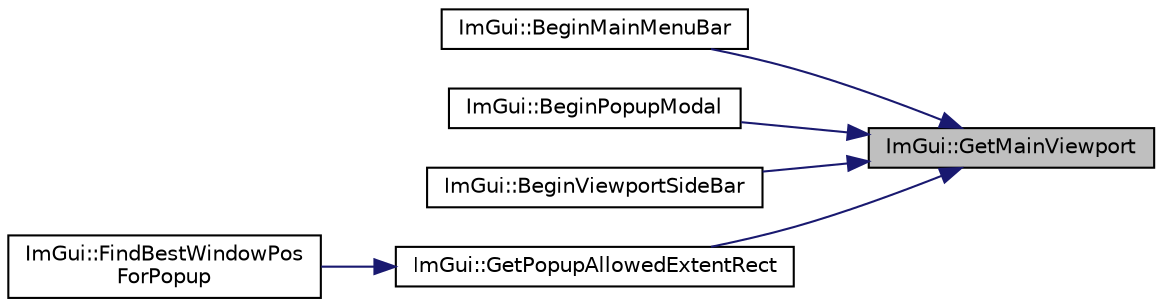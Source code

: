 digraph "ImGui::GetMainViewport"
{
 // LATEX_PDF_SIZE
  edge [fontname="Helvetica",fontsize="10",labelfontname="Helvetica",labelfontsize="10"];
  node [fontname="Helvetica",fontsize="10",shape=record];
  rankdir="RL";
  Node1 [label="ImGui::GetMainViewport",height=0.2,width=0.4,color="black", fillcolor="grey75", style="filled", fontcolor="black",tooltip=" "];
  Node1 -> Node2 [dir="back",color="midnightblue",fontsize="10",style="solid"];
  Node2 [label="ImGui::BeginMainMenuBar",height=0.2,width=0.4,color="black", fillcolor="white", style="filled",URL="$namespace_im_gui.html#a55cb9cfb9865204ac6fb21c965784f78",tooltip=" "];
  Node1 -> Node3 [dir="back",color="midnightblue",fontsize="10",style="solid"];
  Node3 [label="ImGui::BeginPopupModal",height=0.2,width=0.4,color="black", fillcolor="white", style="filled",URL="$namespace_im_gui.html#a6d840f615c198c2342968f733fda11b3",tooltip=" "];
  Node1 -> Node4 [dir="back",color="midnightblue",fontsize="10",style="solid"];
  Node4 [label="ImGui::BeginViewportSideBar",height=0.2,width=0.4,color="black", fillcolor="white", style="filled",URL="$namespace_im_gui.html#a4216382dd5ad6c17e183f9f894db2e15",tooltip=" "];
  Node1 -> Node5 [dir="back",color="midnightblue",fontsize="10",style="solid"];
  Node5 [label="ImGui::GetPopupAllowedExtentRect",height=0.2,width=0.4,color="black", fillcolor="white", style="filled",URL="$namespace_im_gui.html#a7204f5be9c8656e604ab88aa9158513c",tooltip=" "];
  Node5 -> Node6 [dir="back",color="midnightblue",fontsize="10",style="solid"];
  Node6 [label="ImGui::FindBestWindowPos\lForPopup",height=0.2,width=0.4,color="black", fillcolor="white", style="filled",URL="$namespace_im_gui.html#a310ff87cbe678e2c632bf1f5577a7fbd",tooltip=" "];
}
